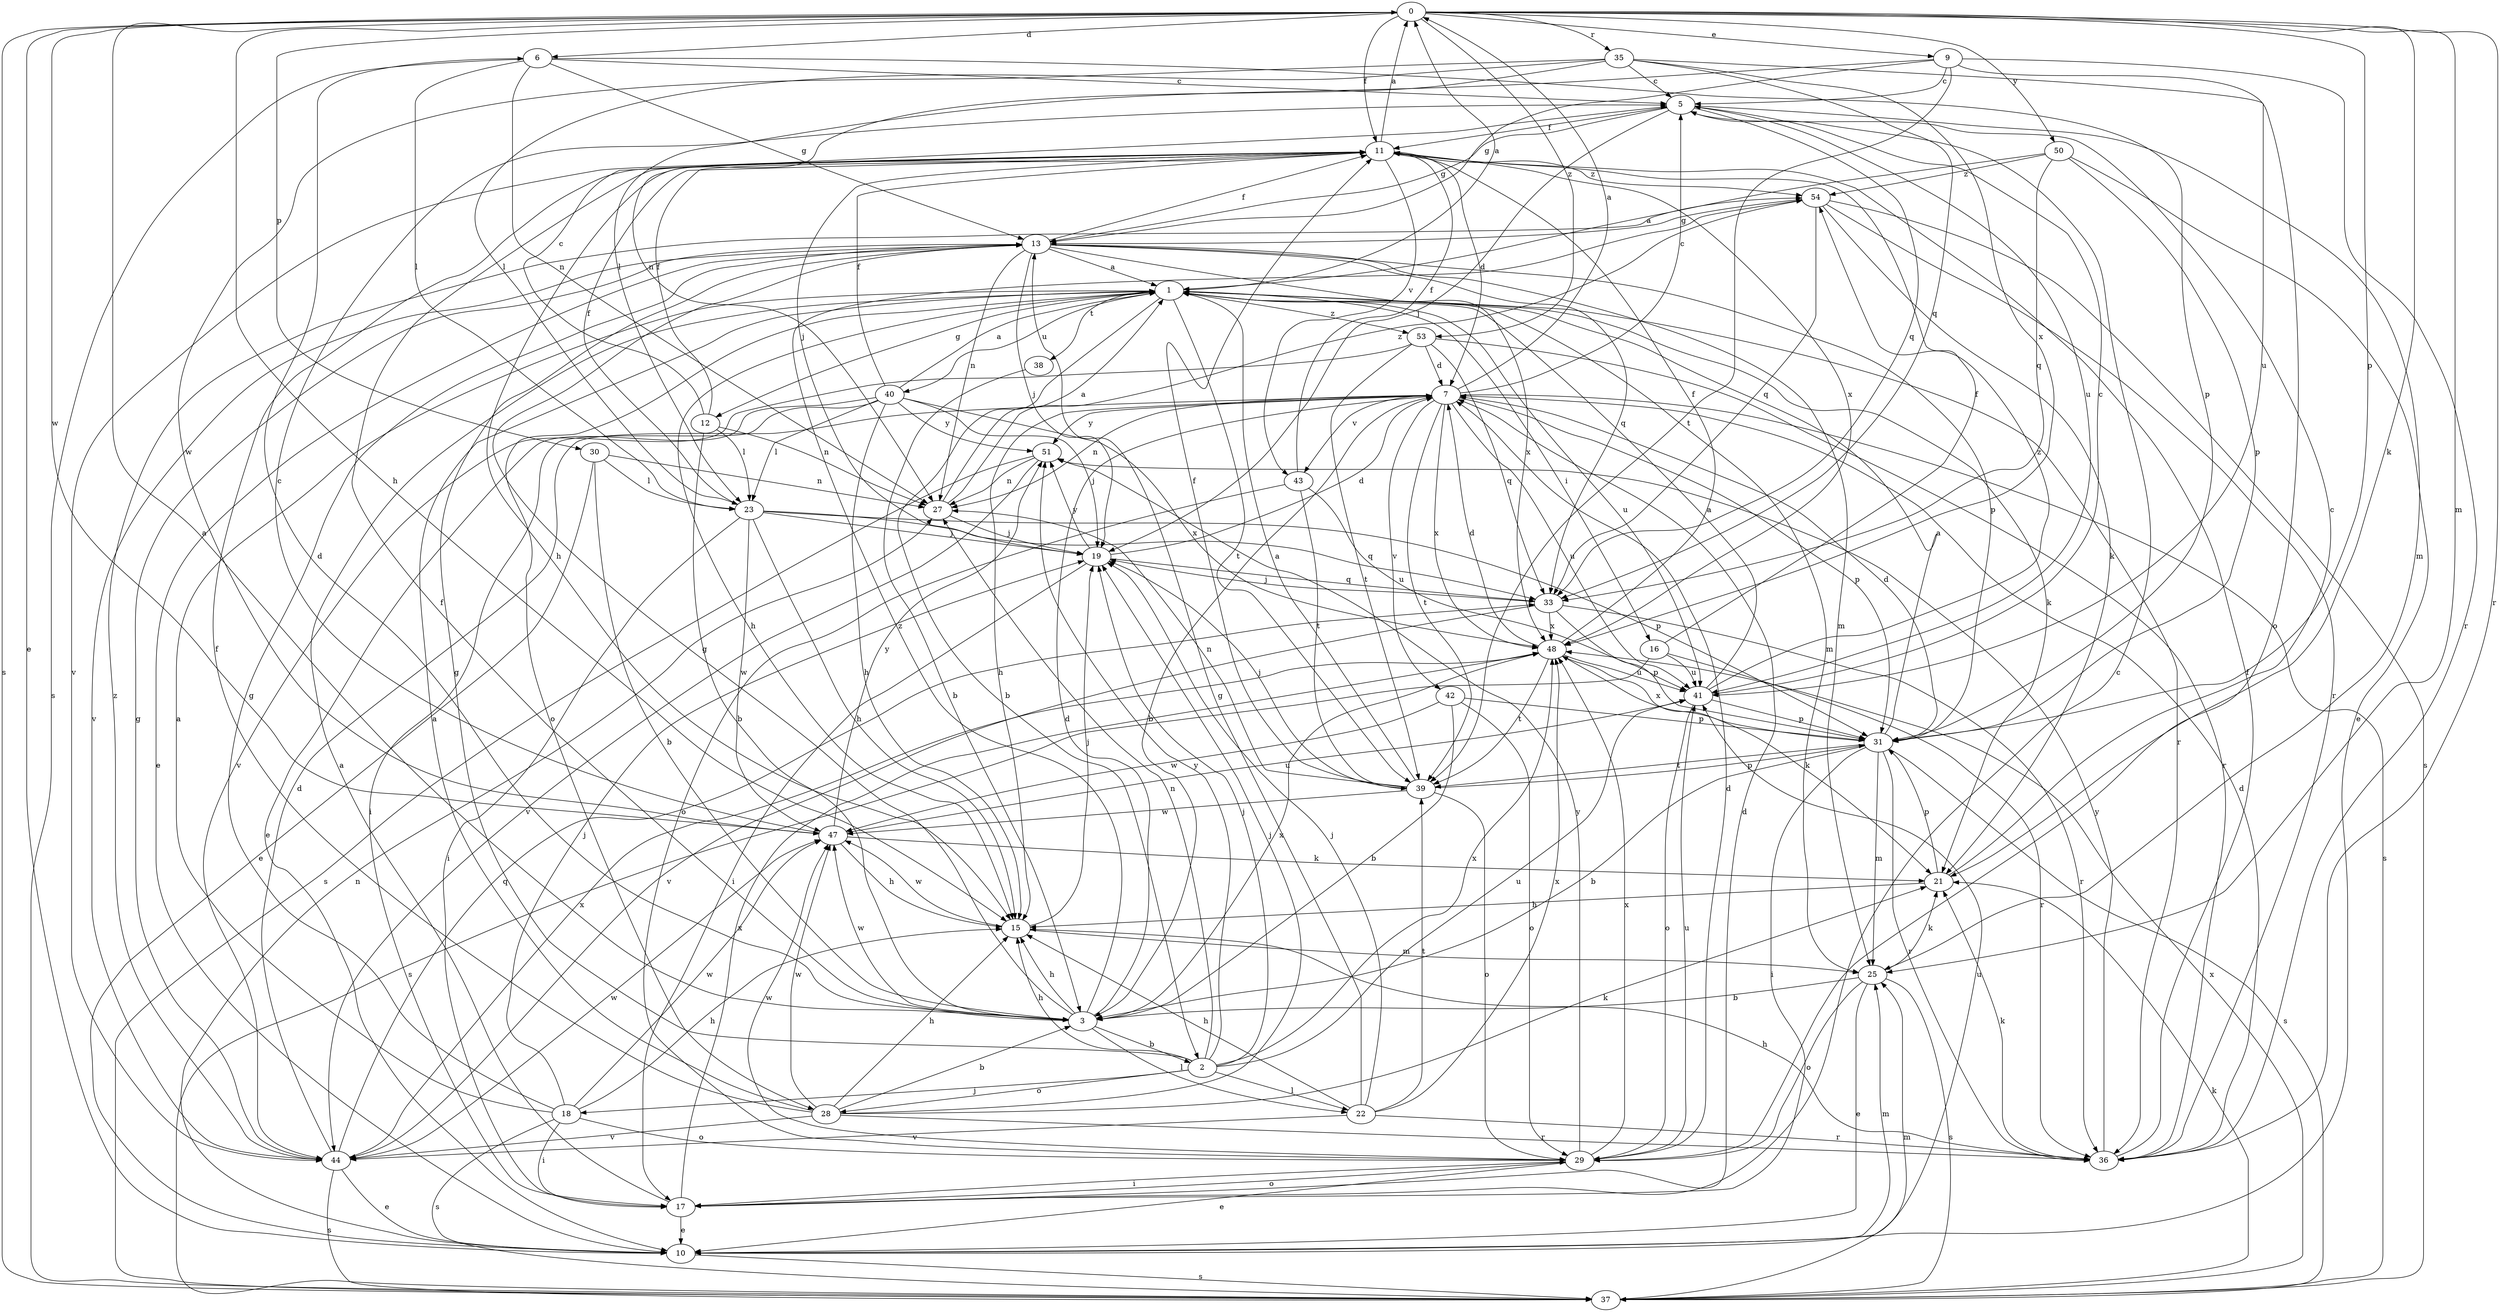 strict digraph  {
0;
1;
2;
3;
5;
6;
7;
9;
10;
11;
12;
13;
15;
16;
17;
18;
19;
21;
22;
23;
25;
27;
28;
29;
30;
31;
33;
35;
36;
37;
38;
39;
40;
41;
42;
43;
44;
47;
48;
50;
51;
53;
54;
0 -> 6  [label=d];
0 -> 9  [label=e];
0 -> 10  [label=e];
0 -> 11  [label=f];
0 -> 15  [label=h];
0 -> 21  [label=k];
0 -> 25  [label=m];
0 -> 30  [label=p];
0 -> 31  [label=p];
0 -> 35  [label=r];
0 -> 36  [label=r];
0 -> 37  [label=s];
0 -> 47  [label=w];
0 -> 50  [label=y];
0 -> 53  [label=z];
1 -> 0  [label=a];
1 -> 2  [label=b];
1 -> 12  [label=g];
1 -> 15  [label=h];
1 -> 16  [label=i];
1 -> 21  [label=k];
1 -> 25  [label=m];
1 -> 28  [label=o];
1 -> 36  [label=r];
1 -> 38  [label=t];
1 -> 39  [label=t];
1 -> 40  [label=u];
1 -> 41  [label=u];
1 -> 53  [label=z];
2 -> 13  [label=g];
2 -> 15  [label=h];
2 -> 18  [label=j];
2 -> 19  [label=j];
2 -> 22  [label=l];
2 -> 27  [label=n];
2 -> 28  [label=o];
2 -> 41  [label=u];
2 -> 48  [label=x];
2 -> 51  [label=y];
3 -> 0  [label=a];
3 -> 2  [label=b];
3 -> 6  [label=d];
3 -> 7  [label=d];
3 -> 11  [label=f];
3 -> 13  [label=g];
3 -> 15  [label=h];
3 -> 22  [label=l];
3 -> 47  [label=w];
3 -> 48  [label=x];
3 -> 54  [label=z];
5 -> 11  [label=f];
5 -> 13  [label=g];
5 -> 19  [label=j];
5 -> 25  [label=m];
5 -> 33  [label=q];
5 -> 41  [label=u];
6 -> 5  [label=c];
6 -> 13  [label=g];
6 -> 23  [label=l];
6 -> 27  [label=n];
6 -> 31  [label=p];
6 -> 37  [label=s];
7 -> 0  [label=a];
7 -> 3  [label=b];
7 -> 5  [label=c];
7 -> 15  [label=h];
7 -> 27  [label=n];
7 -> 31  [label=p];
7 -> 37  [label=s];
7 -> 39  [label=t];
7 -> 41  [label=u];
7 -> 42  [label=v];
7 -> 43  [label=v];
7 -> 48  [label=x];
7 -> 51  [label=y];
9 -> 5  [label=c];
9 -> 13  [label=g];
9 -> 23  [label=l];
9 -> 29  [label=o];
9 -> 36  [label=r];
9 -> 39  [label=t];
10 -> 25  [label=m];
10 -> 27  [label=n];
10 -> 37  [label=s];
10 -> 41  [label=u];
11 -> 0  [label=a];
11 -> 7  [label=d];
11 -> 15  [label=h];
11 -> 19  [label=j];
11 -> 43  [label=v];
11 -> 44  [label=v];
11 -> 48  [label=x];
11 -> 54  [label=z];
12 -> 3  [label=b];
12 -> 5  [label=c];
12 -> 11  [label=f];
12 -> 23  [label=l];
12 -> 27  [label=n];
13 -> 1  [label=a];
13 -> 10  [label=e];
13 -> 11  [label=f];
13 -> 19  [label=j];
13 -> 25  [label=m];
13 -> 27  [label=n];
13 -> 31  [label=p];
13 -> 33  [label=q];
13 -> 44  [label=v];
13 -> 48  [label=x];
15 -> 19  [label=j];
15 -> 25  [label=m];
15 -> 47  [label=w];
16 -> 11  [label=f];
16 -> 36  [label=r];
16 -> 37  [label=s];
16 -> 41  [label=u];
17 -> 1  [label=a];
17 -> 5  [label=c];
17 -> 7  [label=d];
17 -> 10  [label=e];
17 -> 29  [label=o];
17 -> 48  [label=x];
18 -> 1  [label=a];
18 -> 13  [label=g];
18 -> 15  [label=h];
18 -> 17  [label=i];
18 -> 19  [label=j];
18 -> 29  [label=o];
18 -> 37  [label=s];
18 -> 47  [label=w];
19 -> 7  [label=d];
19 -> 17  [label=i];
19 -> 33  [label=q];
19 -> 51  [label=y];
21 -> 5  [label=c];
21 -> 15  [label=h];
21 -> 31  [label=p];
22 -> 13  [label=g];
22 -> 15  [label=h];
22 -> 19  [label=j];
22 -> 36  [label=r];
22 -> 39  [label=t];
22 -> 44  [label=v];
22 -> 48  [label=x];
23 -> 11  [label=f];
23 -> 15  [label=h];
23 -> 17  [label=i];
23 -> 19  [label=j];
23 -> 31  [label=p];
23 -> 33  [label=q];
23 -> 47  [label=w];
25 -> 3  [label=b];
25 -> 10  [label=e];
25 -> 21  [label=k];
25 -> 29  [label=o];
25 -> 37  [label=s];
27 -> 1  [label=a];
27 -> 19  [label=j];
27 -> 54  [label=z];
28 -> 1  [label=a];
28 -> 3  [label=b];
28 -> 11  [label=f];
28 -> 15  [label=h];
28 -> 19  [label=j];
28 -> 21  [label=k];
28 -> 36  [label=r];
28 -> 44  [label=v];
28 -> 47  [label=w];
29 -> 7  [label=d];
29 -> 10  [label=e];
29 -> 17  [label=i];
29 -> 41  [label=u];
29 -> 47  [label=w];
29 -> 48  [label=x];
29 -> 51  [label=y];
30 -> 3  [label=b];
30 -> 10  [label=e];
30 -> 23  [label=l];
30 -> 27  [label=n];
31 -> 1  [label=a];
31 -> 3  [label=b];
31 -> 7  [label=d];
31 -> 17  [label=i];
31 -> 25  [label=m];
31 -> 36  [label=r];
31 -> 37  [label=s];
31 -> 39  [label=t];
31 -> 48  [label=x];
33 -> 19  [label=j];
33 -> 31  [label=p];
33 -> 36  [label=r];
33 -> 44  [label=v];
33 -> 48  [label=x];
35 -> 5  [label=c];
35 -> 23  [label=l];
35 -> 27  [label=n];
35 -> 33  [label=q];
35 -> 41  [label=u];
35 -> 47  [label=w];
35 -> 48  [label=x];
36 -> 7  [label=d];
36 -> 11  [label=f];
36 -> 15  [label=h];
36 -> 21  [label=k];
36 -> 51  [label=y];
37 -> 21  [label=k];
37 -> 25  [label=m];
37 -> 48  [label=x];
38 -> 3  [label=b];
39 -> 1  [label=a];
39 -> 11  [label=f];
39 -> 19  [label=j];
39 -> 27  [label=n];
39 -> 29  [label=o];
39 -> 31  [label=p];
39 -> 47  [label=w];
40 -> 1  [label=a];
40 -> 10  [label=e];
40 -> 11  [label=f];
40 -> 15  [label=h];
40 -> 17  [label=i];
40 -> 19  [label=j];
40 -> 23  [label=l];
40 -> 48  [label=x];
40 -> 51  [label=y];
41 -> 1  [label=a];
41 -> 5  [label=c];
41 -> 29  [label=o];
41 -> 31  [label=p];
41 -> 54  [label=z];
42 -> 3  [label=b];
42 -> 29  [label=o];
42 -> 31  [label=p];
42 -> 47  [label=w];
43 -> 11  [label=f];
43 -> 29  [label=o];
43 -> 39  [label=t];
43 -> 41  [label=u];
44 -> 7  [label=d];
44 -> 10  [label=e];
44 -> 13  [label=g];
44 -> 33  [label=q];
44 -> 37  [label=s];
44 -> 47  [label=w];
44 -> 48  [label=x];
44 -> 54  [label=z];
47 -> 5  [label=c];
47 -> 15  [label=h];
47 -> 21  [label=k];
47 -> 41  [label=u];
47 -> 51  [label=y];
48 -> 7  [label=d];
48 -> 11  [label=f];
48 -> 21  [label=k];
48 -> 39  [label=t];
48 -> 41  [label=u];
50 -> 1  [label=a];
50 -> 10  [label=e];
50 -> 31  [label=p];
50 -> 33  [label=q];
50 -> 54  [label=z];
51 -> 27  [label=n];
51 -> 37  [label=s];
51 -> 44  [label=v];
53 -> 7  [label=d];
53 -> 33  [label=q];
53 -> 36  [label=r];
53 -> 39  [label=t];
53 -> 44  [label=v];
54 -> 13  [label=g];
54 -> 21  [label=k];
54 -> 33  [label=q];
54 -> 36  [label=r];
54 -> 37  [label=s];
}
